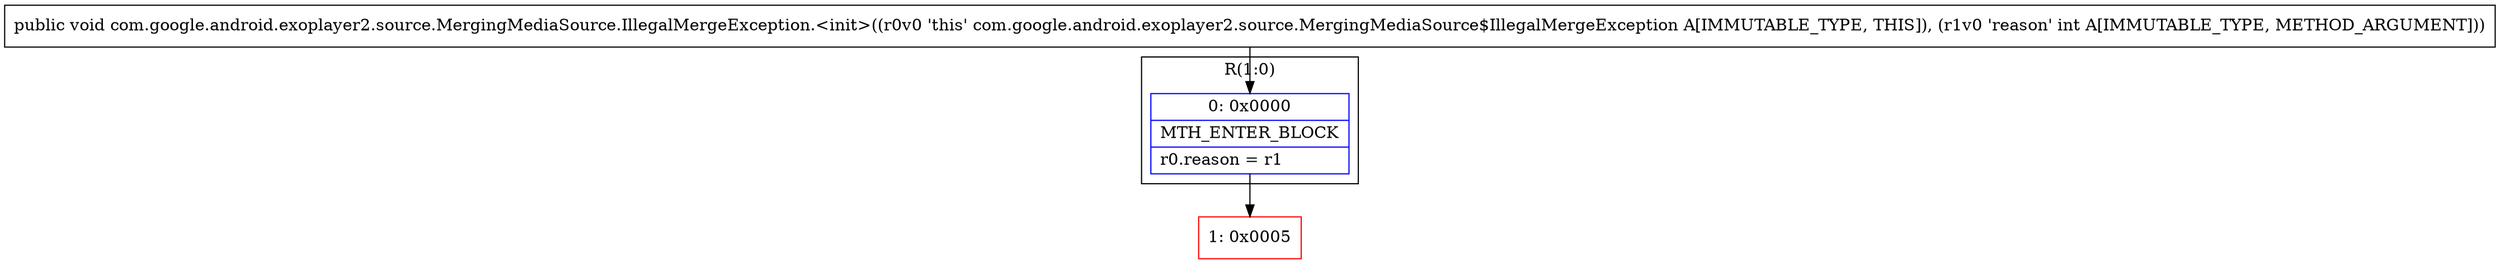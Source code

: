 digraph "CFG forcom.google.android.exoplayer2.source.MergingMediaSource.IllegalMergeException.\<init\>(I)V" {
subgraph cluster_Region_1863394019 {
label = "R(1:0)";
node [shape=record,color=blue];
Node_0 [shape=record,label="{0\:\ 0x0000|MTH_ENTER_BLOCK\l|r0.reason = r1\l}"];
}
Node_1 [shape=record,color=red,label="{1\:\ 0x0005}"];
MethodNode[shape=record,label="{public void com.google.android.exoplayer2.source.MergingMediaSource.IllegalMergeException.\<init\>((r0v0 'this' com.google.android.exoplayer2.source.MergingMediaSource$IllegalMergeException A[IMMUTABLE_TYPE, THIS]), (r1v0 'reason' int A[IMMUTABLE_TYPE, METHOD_ARGUMENT])) }"];
MethodNode -> Node_0;
Node_0 -> Node_1;
}

